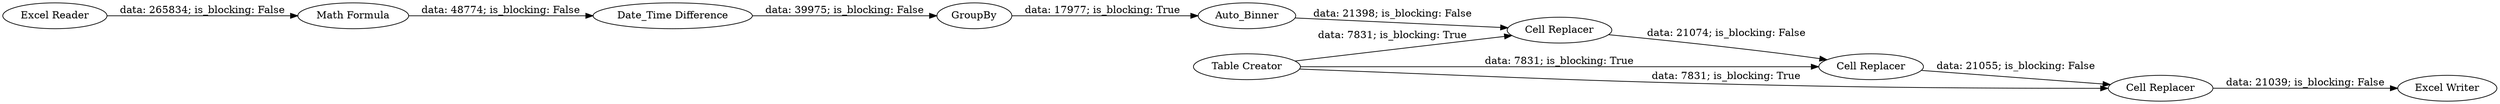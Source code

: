 digraph {
	"2805854785142515979_11" [label="Math Formula"]
	"2805854785142515979_7" [label="Cell Replacer"]
	"2805854785142515979_9" [label="Cell Replacer"]
	"2805854785142515979_8" [label="Cell Replacer"]
	"2805854785142515979_1" [label="Excel Reader"]
	"2805854785142515979_6" [label="Table Creator"]
	"2805854785142515979_3" [label="Date_Time Difference"]
	"2805854785142515979_4" [label=GroupBy]
	"2805854785142515979_5" [label=Auto_Binner]
	"2805854785142515979_10" [label="Excel Writer"]
	"2805854785142515979_6" -> "2805854785142515979_8" [label="data: 7831; is_blocking: True"]
	"2805854785142515979_4" -> "2805854785142515979_5" [label="data: 17977; is_blocking: True"]
	"2805854785142515979_11" -> "2805854785142515979_3" [label="data: 48774; is_blocking: False"]
	"2805854785142515979_8" -> "2805854785142515979_9" [label="data: 21055; is_blocking: False"]
	"2805854785142515979_5" -> "2805854785142515979_7" [label="data: 21398; is_blocking: False"]
	"2805854785142515979_3" -> "2805854785142515979_4" [label="data: 39975; is_blocking: False"]
	"2805854785142515979_7" -> "2805854785142515979_8" [label="data: 21074; is_blocking: False"]
	"2805854785142515979_1" -> "2805854785142515979_11" [label="data: 265834; is_blocking: False"]
	"2805854785142515979_6" -> "2805854785142515979_7" [label="data: 7831; is_blocking: True"]
	"2805854785142515979_9" -> "2805854785142515979_10" [label="data: 21039; is_blocking: False"]
	"2805854785142515979_6" -> "2805854785142515979_9" [label="data: 7831; is_blocking: True"]
	rankdir=LR
}
